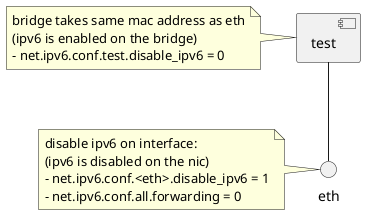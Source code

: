 @startuml
() eth
[test]
eth -up- test
note left of test
bridge takes same mac address as eth
(ipv6 is enabled on the bridge)
- net.ipv6.conf.test.disable_ipv6 = 0
end note
note left of eth
disable ipv6 on interface:
(ipv6 is disabled on the nic)
- net.ipv6.conf.<eth>.disable_ipv6 = 1
- net.ipv6.conf.all.forwarding = 0
end note
@enduml
